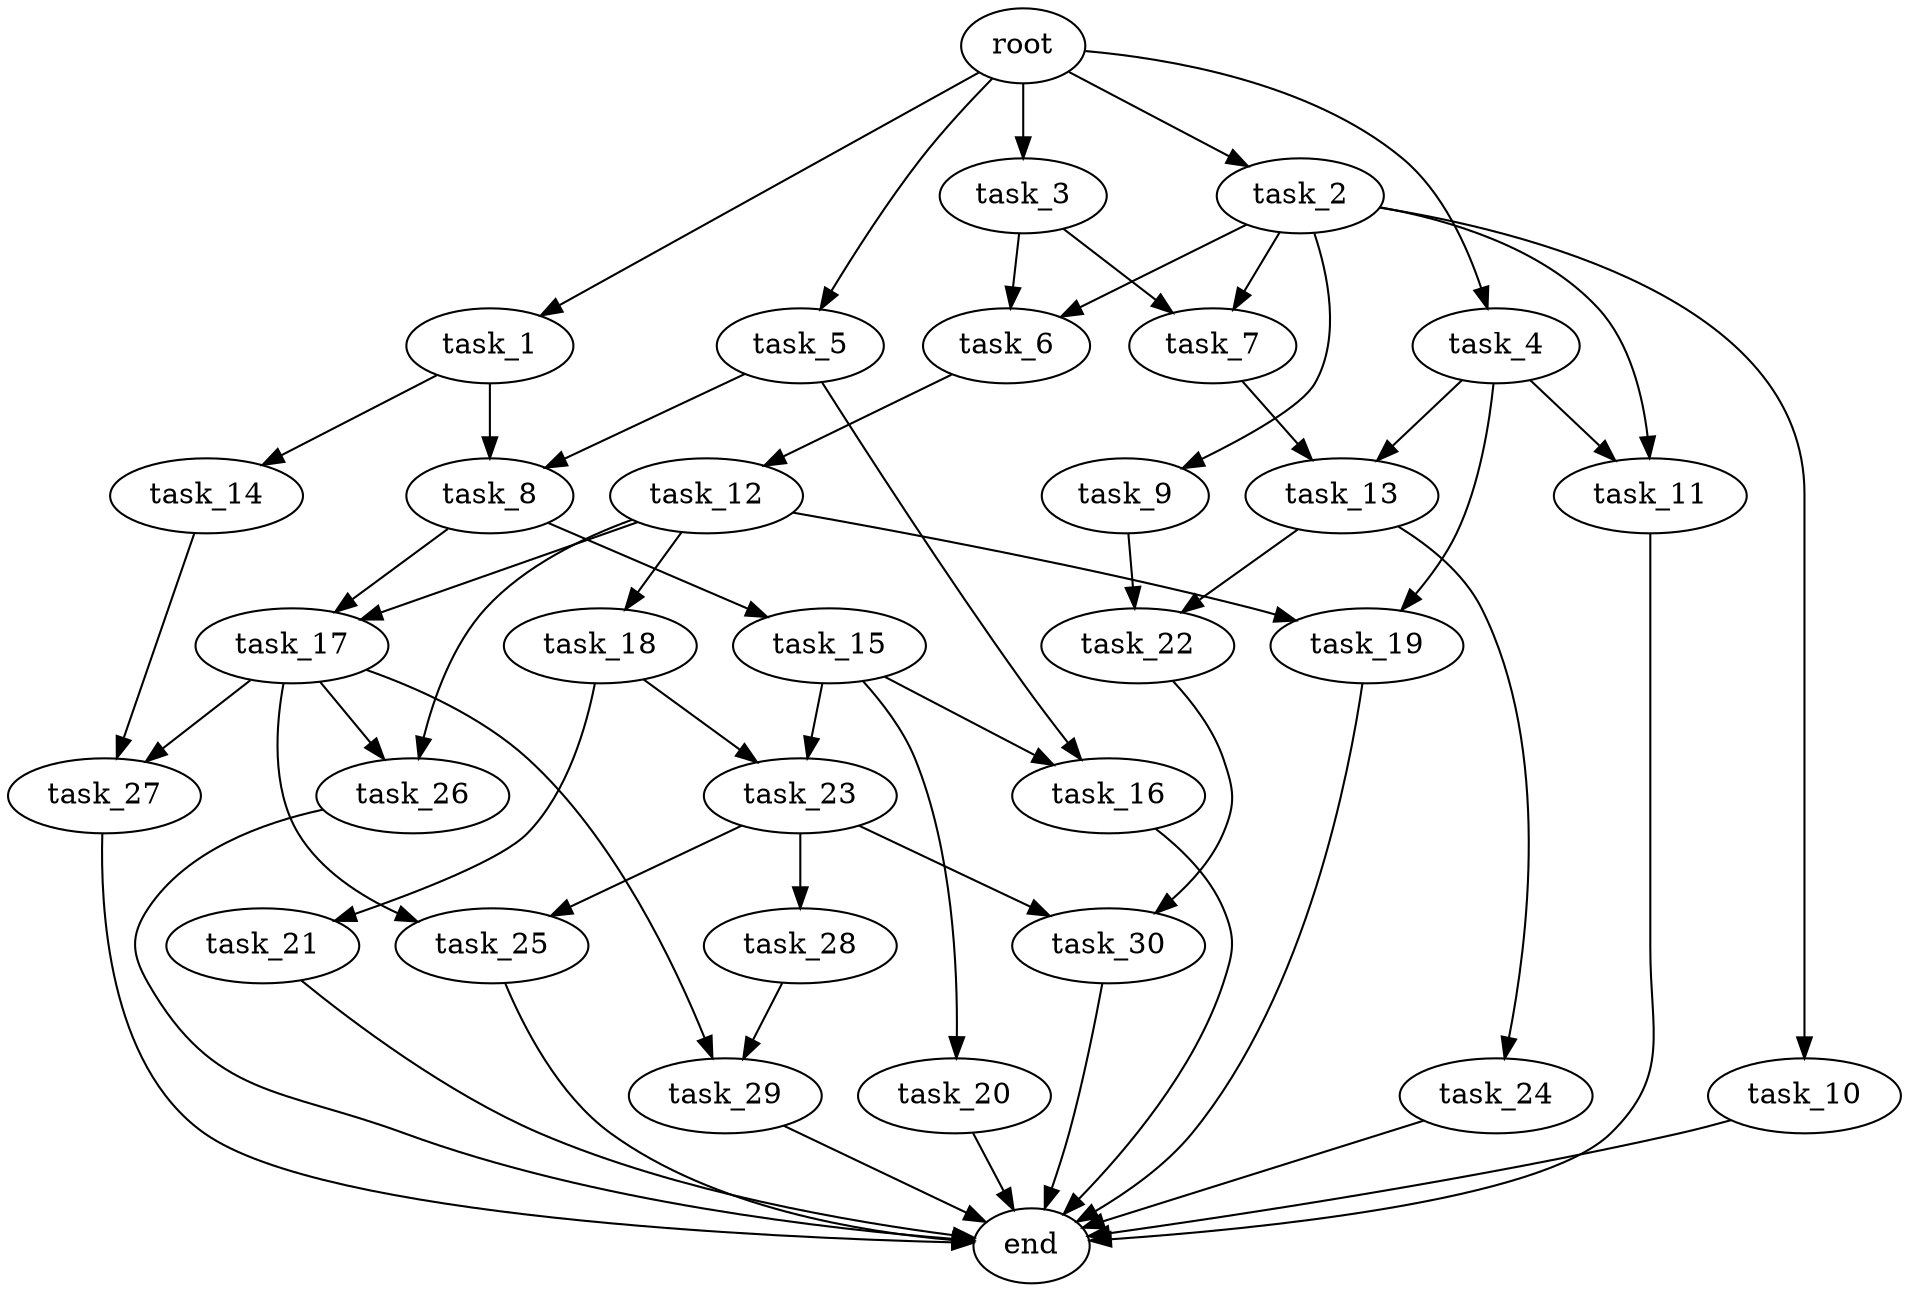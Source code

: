 digraph G {
  root [size="0.000000e+00"];
  task_1 [size="3.210049e+10"];
  task_2 [size="9.159408e+10"];
  task_3 [size="9.449932e+10"];
  task_4 [size="3.859373e+10"];
  task_5 [size="5.402833e+10"];
  task_6 [size="2.829007e+10"];
  task_7 [size="9.113448e+10"];
  task_8 [size="8.221269e+10"];
  task_9 [size="3.750205e+10"];
  task_10 [size="8.028365e+10"];
  task_11 [size="4.456123e+10"];
  task_12 [size="4.394728e+09"];
  task_13 [size="8.982918e+10"];
  task_14 [size="1.925931e+10"];
  task_15 [size="5.139433e+10"];
  task_16 [size="9.482170e+10"];
  task_17 [size="1.674781e+10"];
  task_18 [size="9.562806e+10"];
  task_19 [size="5.380210e+10"];
  task_20 [size="7.429853e+08"];
  task_21 [size="6.556527e+09"];
  task_22 [size="6.703681e+10"];
  task_23 [size="7.736049e+10"];
  task_24 [size="8.649644e+10"];
  task_25 [size="4.242670e+10"];
  task_26 [size="1.040164e+10"];
  task_27 [size="5.378004e+10"];
  task_28 [size="7.027726e+10"];
  task_29 [size="9.762263e+10"];
  task_30 [size="7.752292e+10"];
  end [size="0.000000e+00"];

  root -> task_1 [size="1.000000e-12"];
  root -> task_2 [size="1.000000e-12"];
  root -> task_3 [size="1.000000e-12"];
  root -> task_4 [size="1.000000e-12"];
  root -> task_5 [size="1.000000e-12"];
  task_1 -> task_8 [size="4.110634e+08"];
  task_1 -> task_14 [size="1.925931e+08"];
  task_2 -> task_6 [size="1.414504e+08"];
  task_2 -> task_7 [size="4.556724e+08"];
  task_2 -> task_9 [size="3.750205e+08"];
  task_2 -> task_10 [size="8.028365e+08"];
  task_2 -> task_11 [size="2.228062e+08"];
  task_3 -> task_6 [size="1.414504e+08"];
  task_3 -> task_7 [size="4.556724e+08"];
  task_4 -> task_11 [size="2.228062e+08"];
  task_4 -> task_13 [size="4.491459e+08"];
  task_4 -> task_19 [size="2.690105e+08"];
  task_5 -> task_8 [size="4.110634e+08"];
  task_5 -> task_16 [size="4.741085e+08"];
  task_6 -> task_12 [size="4.394728e+07"];
  task_7 -> task_13 [size="4.491459e+08"];
  task_8 -> task_15 [size="5.139433e+08"];
  task_8 -> task_17 [size="8.373903e+07"];
  task_9 -> task_22 [size="3.351840e+08"];
  task_10 -> end [size="1.000000e-12"];
  task_11 -> end [size="1.000000e-12"];
  task_12 -> task_17 [size="8.373903e+07"];
  task_12 -> task_18 [size="9.562806e+08"];
  task_12 -> task_19 [size="2.690105e+08"];
  task_12 -> task_26 [size="5.200821e+07"];
  task_13 -> task_22 [size="3.351840e+08"];
  task_13 -> task_24 [size="8.649644e+08"];
  task_14 -> task_27 [size="2.689002e+08"];
  task_15 -> task_16 [size="4.741085e+08"];
  task_15 -> task_20 [size="7.429853e+06"];
  task_15 -> task_23 [size="3.868025e+08"];
  task_16 -> end [size="1.000000e-12"];
  task_17 -> task_25 [size="2.121335e+08"];
  task_17 -> task_26 [size="5.200821e+07"];
  task_17 -> task_27 [size="2.689002e+08"];
  task_17 -> task_29 [size="4.881131e+08"];
  task_18 -> task_21 [size="6.556527e+07"];
  task_18 -> task_23 [size="3.868025e+08"];
  task_19 -> end [size="1.000000e-12"];
  task_20 -> end [size="1.000000e-12"];
  task_21 -> end [size="1.000000e-12"];
  task_22 -> task_30 [size="3.876146e+08"];
  task_23 -> task_25 [size="2.121335e+08"];
  task_23 -> task_28 [size="7.027726e+08"];
  task_23 -> task_30 [size="3.876146e+08"];
  task_24 -> end [size="1.000000e-12"];
  task_25 -> end [size="1.000000e-12"];
  task_26 -> end [size="1.000000e-12"];
  task_27 -> end [size="1.000000e-12"];
  task_28 -> task_29 [size="4.881131e+08"];
  task_29 -> end [size="1.000000e-12"];
  task_30 -> end [size="1.000000e-12"];
}
